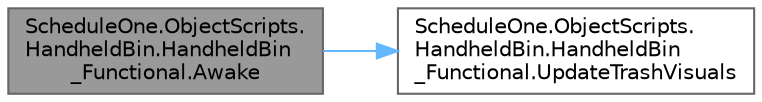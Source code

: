 digraph "ScheduleOne.ObjectScripts.HandheldBin.HandheldBin_Functional.Awake"
{
 // LATEX_PDF_SIZE
  bgcolor="transparent";
  edge [fontname=Helvetica,fontsize=10,labelfontname=Helvetica,labelfontsize=10];
  node [fontname=Helvetica,fontsize=10,shape=box,height=0.2,width=0.4];
  rankdir="LR";
  Node1 [id="Node000001",label="ScheduleOne.ObjectScripts.\lHandheldBin.HandheldBin\l_Functional.Awake",height=0.2,width=0.4,color="gray40", fillcolor="grey60", style="filled", fontcolor="black",tooltip=" "];
  Node1 -> Node2 [id="edge1_Node000001_Node000002",color="steelblue1",style="solid",tooltip=" "];
  Node2 [id="Node000002",label="ScheduleOne.ObjectScripts.\lHandheldBin.HandheldBin\l_Functional.UpdateTrashVisuals",height=0.2,width=0.4,color="grey40", fillcolor="white", style="filled",URL="$class_schedule_one_1_1_object_scripts_1_1_handheld_bin_1_1_handheld_bin___functional.html#a39afec59290b77b6066d83b146241cd3",tooltip=" "];
}
